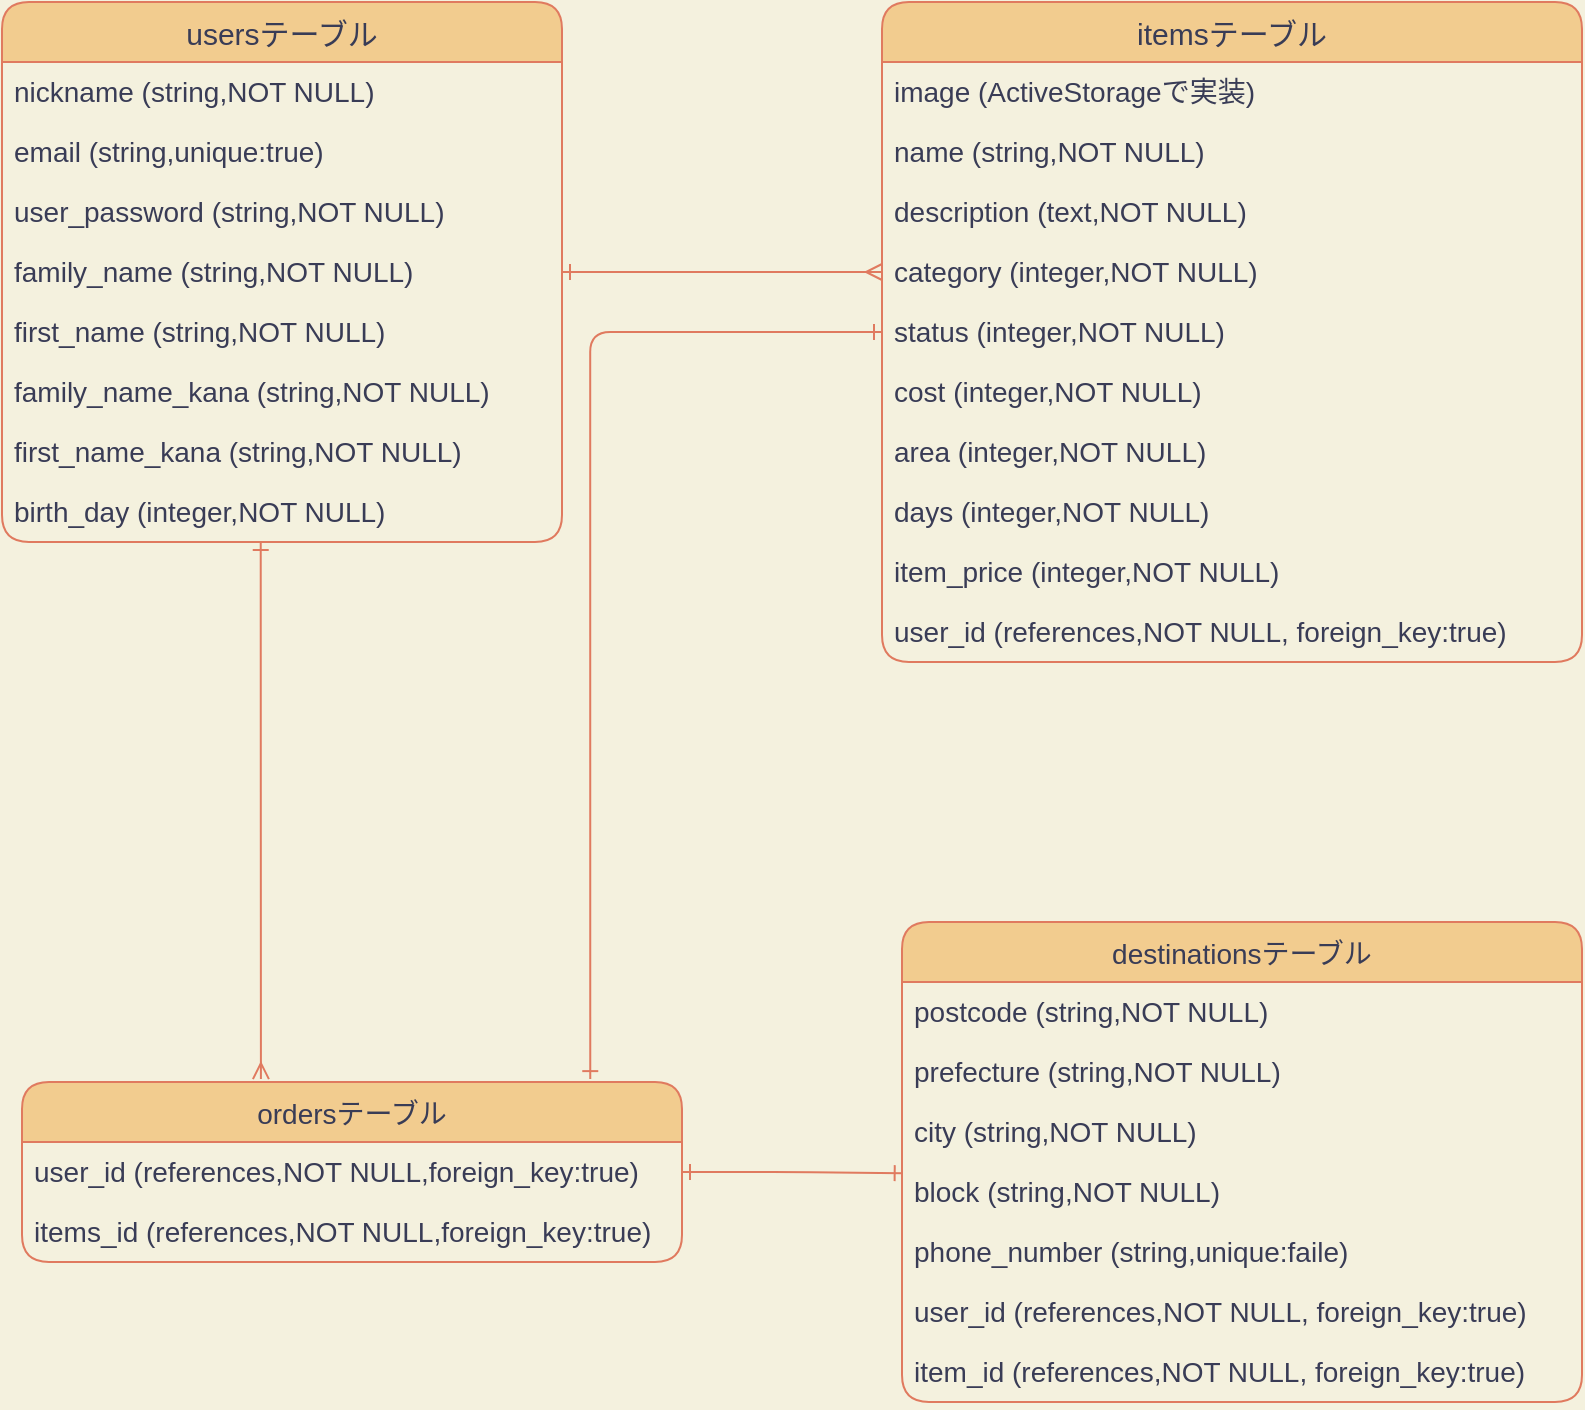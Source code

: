 <mxfile>
    <diagram id="HT1XMYmwhUHrSbPkSNnN" name="ページ1">
        <mxGraphModel dx="1016" dy="859" grid="1" gridSize="10" guides="1" tooltips="1" connect="1" arrows="1" fold="1" page="1" pageScale="1" pageWidth="827" pageHeight="1169" background="#F4F1DE" math="0" shadow="0">
            <root>
                <mxCell id="0"/>
                <mxCell id="1" parent="0"/>
                <mxCell id="175" style="edgeStyle=orthogonalEdgeStyle;orthogonalLoop=1;jettySize=auto;html=1;entryX=0.362;entryY=-0.016;entryDx=0;entryDy=0;entryPerimeter=0;startArrow=ERone;startFill=0;endArrow=ERmany;endFill=0;fontSize=15;labelBackgroundColor=#F4F1DE;strokeColor=#E07A5F;fontColor=#393C56;exitX=0.462;exitY=1;exitDx=0;exitDy=0;exitPerimeter=0;" parent="1" source="105" target="131" edge="1">
                    <mxGeometry relative="1" as="geometry"/>
                </mxCell>
                <mxCell id="6" value="usersテーブル" style="swimlane;fontStyle=0;childLayout=stackLayout;horizontal=1;startSize=30;horizontalStack=0;resizeParent=1;resizeParentMax=0;resizeLast=0;collapsible=1;marginBottom=0;align=center;fontSize=15;rotation=0;rounded=1;fillColor=#F2CC8F;strokeColor=#E07A5F;fontColor=#393C56;" parent="1" vertex="1">
                    <mxGeometry x="20" y="180" width="280" height="270" as="geometry"/>
                </mxCell>
                <mxCell id="89" value="nickname (string,NOT NULL)" style="text;strokeColor=none;fillColor=none;spacingLeft=4;spacingRight=4;overflow=hidden;rotatable=0;points=[[0,0.5],[1,0.5]];portConstraint=eastwest;fontSize=14;rotation=0;rounded=1;fontColor=#393C56;" parent="6" vertex="1">
                    <mxGeometry y="30" width="280" height="30" as="geometry"/>
                </mxCell>
                <mxCell id="9" value="email (string,unique:true)" style="text;strokeColor=none;fillColor=none;spacingLeft=4;spacingRight=4;overflow=hidden;rotatable=0;points=[[0,0.5],[1,0.5]];portConstraint=eastwest;fontSize=14;rotation=0;rounded=1;fontColor=#393C56;" parent="6" vertex="1">
                    <mxGeometry y="60" width="280" height="30" as="geometry"/>
                </mxCell>
                <mxCell id="99" value="user_password (string,NOT NULL)" style="text;strokeColor=none;fillColor=none;spacingLeft=4;spacingRight=4;overflow=hidden;rotatable=0;points=[[0,0.5],[1,0.5]];portConstraint=eastwest;fontSize=14;rotation=0;rounded=1;fontColor=#393C56;" parent="6" vertex="1">
                    <mxGeometry y="90" width="280" height="30" as="geometry"/>
                </mxCell>
                <mxCell id="94" value="family_name (string,NOT NULL)" style="text;strokeColor=none;fillColor=none;spacingLeft=4;spacingRight=4;overflow=hidden;rotatable=0;points=[[0,0.5],[1,0.5]];portConstraint=eastwest;fontSize=14;rotation=0;rounded=1;fontColor=#393C56;" parent="6" vertex="1">
                    <mxGeometry y="120" width="280" height="30" as="geometry"/>
                </mxCell>
                <mxCell id="104" value="first_name (string,NOT NULL)" style="text;strokeColor=none;fillColor=none;spacingLeft=4;spacingRight=4;overflow=hidden;rotatable=0;points=[[0,0.5],[1,0.5]];portConstraint=eastwest;fontSize=14;rotation=0;rounded=1;fontColor=#393C56;" parent="6" vertex="1">
                    <mxGeometry y="150" width="280" height="30" as="geometry"/>
                </mxCell>
                <mxCell id="106" value="family_name_kana (string,NOT NULL)" style="text;strokeColor=none;fillColor=none;spacingLeft=4;spacingRight=4;overflow=hidden;rotatable=0;points=[[0,0.5],[1,0.5]];portConstraint=eastwest;fontSize=14;rotation=0;rounded=1;fontColor=#393C56;" parent="6" vertex="1">
                    <mxGeometry y="180" width="280" height="30" as="geometry"/>
                </mxCell>
                <mxCell id="107" value="first_name_kana (string,NOT NULL)" style="text;strokeColor=none;fillColor=none;spacingLeft=4;spacingRight=4;overflow=hidden;rotatable=0;points=[[0,0.5],[1,0.5]];portConstraint=eastwest;fontSize=14;rotation=0;rounded=1;fontColor=#393C56;" parent="6" vertex="1">
                    <mxGeometry y="210" width="280" height="30" as="geometry"/>
                </mxCell>
                <mxCell id="105" value="birth_day (integer,NOT NULL)" style="text;strokeColor=none;fillColor=none;spacingLeft=4;spacingRight=4;overflow=hidden;rotatable=0;points=[[0,0.5],[1,0.5]];portConstraint=eastwest;fontSize=14;rotation=0;rounded=1;fontColor=#393C56;" parent="6" vertex="1">
                    <mxGeometry y="240" width="280" height="30" as="geometry"/>
                </mxCell>
                <mxCell id="169" style="edgeStyle=orthogonalEdgeStyle;orthogonalLoop=1;jettySize=auto;html=1;entryX=0.861;entryY=-0.016;entryDx=0;entryDy=0;entryPerimeter=0;endArrow=ERone;endFill=0;fontSize=15;startArrow=ERone;startFill=0;labelBackgroundColor=#F4F1DE;strokeColor=#E07A5F;fontColor=#393C56;" parent="1" source="108" target="131" edge="1">
                    <mxGeometry relative="1" as="geometry">
                        <Array as="points">
                            <mxPoint x="314" y="345"/>
                        </Array>
                    </mxGeometry>
                </mxCell>
                <mxCell id="108" value="itemsテーブル" style="swimlane;fontStyle=0;childLayout=stackLayout;horizontal=1;startSize=30;horizontalStack=0;resizeParent=1;resizeParentMax=0;resizeLast=0;collapsible=1;marginBottom=0;align=center;fontSize=15;rotation=0;rounded=1;fillColor=#F2CC8F;strokeColor=#E07A5F;fontColor=#393C56;" parent="1" vertex="1">
                    <mxGeometry x="460" y="180" width="350" height="330" as="geometry"/>
                </mxCell>
                <mxCell id="109" value="image (ActiveStorageで実装)" style="text;strokeColor=none;fillColor=none;spacingLeft=4;spacingRight=4;overflow=hidden;rotatable=0;points=[[0,0.5],[1,0.5]];portConstraint=eastwest;fontSize=14;rotation=0;rounded=1;fontColor=#393C56;" parent="108" vertex="1">
                    <mxGeometry y="30" width="350" height="30" as="geometry"/>
                </mxCell>
                <mxCell id="110" value="name (string,NOT NULL)" style="text;strokeColor=none;fillColor=none;spacingLeft=4;spacingRight=4;overflow=hidden;rotatable=0;points=[[0,0.5],[1,0.5]];portConstraint=eastwest;fontSize=14;rotation=0;rounded=1;fontColor=#393C56;" parent="108" vertex="1">
                    <mxGeometry y="60" width="350" height="30" as="geometry"/>
                </mxCell>
                <mxCell id="111" value="description (text,NOT NULL)" style="text;strokeColor=none;fillColor=none;spacingLeft=4;spacingRight=4;overflow=hidden;rotatable=0;points=[[0,0.5],[1,0.5]];portConstraint=eastwest;fontSize=14;rotation=0;rounded=1;fontColor=#393C56;" parent="108" vertex="1">
                    <mxGeometry y="90" width="350" height="30" as="geometry"/>
                </mxCell>
                <mxCell id="112" value="category (integer,NOT NULL)" style="text;strokeColor=none;fillColor=none;spacingLeft=4;spacingRight=4;overflow=hidden;rotatable=0;points=[[0,0.5],[1,0.5]];portConstraint=eastwest;fontSize=14;rotation=0;rounded=1;fontColor=#393C56;" parent="108" vertex="1">
                    <mxGeometry y="120" width="350" height="30" as="geometry"/>
                </mxCell>
                <mxCell id="113" value="status (integer,NOT NULL)" style="text;strokeColor=none;fillColor=none;spacingLeft=4;spacingRight=4;overflow=hidden;rotatable=0;points=[[0,0.5],[1,0.5]];portConstraint=eastwest;fontSize=14;rotation=0;rounded=1;fontColor=#393C56;" parent="108" vertex="1">
                    <mxGeometry y="150" width="350" height="30" as="geometry"/>
                </mxCell>
                <mxCell id="114" value="cost (integer,NOT NULL)" style="text;strokeColor=none;fillColor=none;spacingLeft=4;spacingRight=4;overflow=hidden;rotatable=0;points=[[0,0.5],[1,0.5]];portConstraint=eastwest;fontSize=14;rotation=0;rounded=1;fontColor=#393C56;" parent="108" vertex="1">
                    <mxGeometry y="180" width="350" height="30" as="geometry"/>
                </mxCell>
                <mxCell id="115" value="area (integer,NOT NULL)" style="text;strokeColor=none;fillColor=none;spacingLeft=4;spacingRight=4;overflow=hidden;rotatable=0;points=[[0,0.5],[1,0.5]];portConstraint=eastwest;fontSize=14;rotation=0;rounded=1;fontColor=#393C56;" parent="108" vertex="1">
                    <mxGeometry y="210" width="350" height="30" as="geometry"/>
                </mxCell>
                <mxCell id="116" value="days (integer,NOT NULL)" style="text;strokeColor=none;fillColor=none;spacingLeft=4;spacingRight=4;overflow=hidden;rotatable=0;points=[[0,0.5],[1,0.5]];portConstraint=eastwest;fontSize=14;rotation=0;rounded=1;fontColor=#393C56;" parent="108" vertex="1">
                    <mxGeometry y="240" width="350" height="30" as="geometry"/>
                </mxCell>
                <mxCell id="118" value="item_price (integer,NOT NULL)" style="text;strokeColor=none;fillColor=none;spacingLeft=4;spacingRight=4;overflow=hidden;rotatable=0;points=[[0,0.5],[1,0.5]];portConstraint=eastwest;fontSize=14;rotation=0;rounded=1;fontColor=#393C56;" parent="108" vertex="1">
                    <mxGeometry y="270" width="350" height="30" as="geometry"/>
                </mxCell>
                <mxCell id="119" value="user_id (references,NOT NULL, foreign_key:true)&#10;" style="text;strokeColor=none;fillColor=none;spacingLeft=4;spacingRight=4;overflow=hidden;rotatable=0;points=[[0,0.5],[1,0.5]];portConstraint=eastwest;fontSize=14;rotation=0;rounded=1;fontColor=#393C56;" parent="108" vertex="1">
                    <mxGeometry y="300" width="350" height="30" as="geometry"/>
                </mxCell>
                <mxCell id="122" value="destinationsテーブル" style="swimlane;fontStyle=0;childLayout=stackLayout;horizontal=1;startSize=30;horizontalStack=0;resizeParent=1;resizeParentMax=0;resizeLast=0;collapsible=1;marginBottom=0;align=center;fontSize=14;rotation=0;rounded=1;fillColor=#F2CC8F;strokeColor=#E07A5F;fontColor=#393C56;" parent="1" vertex="1">
                    <mxGeometry x="470" y="640" width="340" height="240" as="geometry"/>
                </mxCell>
                <mxCell id="123" value="postcode (string,NOT NULL)" style="text;strokeColor=none;fillColor=none;spacingLeft=4;spacingRight=4;overflow=hidden;rotatable=0;points=[[0,0.5],[1,0.5]];portConstraint=eastwest;fontSize=14;rotation=0;rounded=1;fontColor=#393C56;" parent="122" vertex="1">
                    <mxGeometry y="30" width="340" height="30" as="geometry"/>
                </mxCell>
                <mxCell id="124" value="prefecture (string,NOT NULL)" style="text;strokeColor=none;fillColor=none;spacingLeft=4;spacingRight=4;overflow=hidden;rotatable=0;points=[[0,0.5],[1,0.5]];portConstraint=eastwest;fontSize=14;rotation=0;rounded=1;fontColor=#393C56;" parent="122" vertex="1">
                    <mxGeometry y="60" width="340" height="30" as="geometry"/>
                </mxCell>
                <mxCell id="125" value="city (string,NOT NULL)" style="text;strokeColor=none;fillColor=none;spacingLeft=4;spacingRight=4;overflow=hidden;rotatable=0;points=[[0,0.5],[1,0.5]];portConstraint=eastwest;fontSize=14;rotation=0;rounded=1;fontColor=#393C56;" parent="122" vertex="1">
                    <mxGeometry y="90" width="340" height="30" as="geometry"/>
                </mxCell>
                <mxCell id="126" value="block (string,NOT NULL)" style="text;strokeColor=none;fillColor=none;spacingLeft=4;spacingRight=4;overflow=hidden;rotatable=0;points=[[0,0.5],[1,0.5]];portConstraint=eastwest;fontSize=14;rotation=0;rounded=1;fontColor=#393C56;" parent="122" vertex="1">
                    <mxGeometry y="120" width="340" height="30" as="geometry"/>
                </mxCell>
                <mxCell id="127" value="phone_number (string,unique:faile)" style="text;strokeColor=none;fillColor=none;spacingLeft=4;spacingRight=4;overflow=hidden;rotatable=0;points=[[0,0.5],[1,0.5]];portConstraint=eastwest;fontSize=14;rotation=0;rounded=1;fontColor=#393C56;" parent="122" vertex="1">
                    <mxGeometry y="150" width="340" height="30" as="geometry"/>
                </mxCell>
                <mxCell id="176" value="user_id (references,NOT NULL, foreign_key:true)&#10;" style="text;strokeColor=none;fillColor=none;spacingLeft=4;spacingRight=4;overflow=hidden;rotatable=0;points=[[0,0.5],[1,0.5]];portConstraint=eastwest;fontSize=14;rotation=0;rounded=1;fontColor=#393C56;" parent="122" vertex="1">
                    <mxGeometry y="180" width="340" height="30" as="geometry"/>
                </mxCell>
                <mxCell id="177" value="item_id (references,NOT NULL, foreign_key:true)&#10;" style="text;strokeColor=none;fillColor=none;spacingLeft=4;spacingRight=4;overflow=hidden;rotatable=0;points=[[0,0.5],[1,0.5]];portConstraint=eastwest;fontSize=14;rotation=0;rounded=1;fontColor=#393C56;" vertex="1" parent="122">
                    <mxGeometry y="210" width="340" height="30" as="geometry"/>
                </mxCell>
                <mxCell id="131" value="ordersテーブル" style="swimlane;fontStyle=0;childLayout=stackLayout;horizontal=1;startSize=30;horizontalStack=0;resizeParent=1;resizeParentMax=0;resizeLast=0;collapsible=1;marginBottom=0;align=center;fontSize=14;rotation=0;rounded=1;fillColor=#F2CC8F;strokeColor=#E07A5F;fontColor=#393C56;" parent="1" vertex="1">
                    <mxGeometry x="30" y="720" width="330" height="90" as="geometry"/>
                </mxCell>
                <mxCell id="132" value="user_id (references,NOT NULL,foreign_key:true)" style="text;spacingLeft=4;spacingRight=4;overflow=hidden;rotatable=0;points=[[0,0.5],[1,0.5]];portConstraint=eastwest;fontSize=14;rotation=0;labelBackgroundColor=none;rounded=1;fontColor=#393C56;" parent="131" vertex="1">
                    <mxGeometry y="30" width="330" height="30" as="geometry"/>
                </mxCell>
                <mxCell id="133" value="items_id (references,NOT NULL,foreign_key:true)" style="text;strokeColor=none;fillColor=none;spacingLeft=4;spacingRight=4;overflow=hidden;rotatable=0;points=[[0,0.5],[1,0.5]];portConstraint=eastwest;fontSize=14;rotation=0;align=left;rounded=1;fontColor=#393C56;" parent="131" vertex="1">
                    <mxGeometry y="60" width="330" height="30" as="geometry"/>
                </mxCell>
                <mxCell id="166" style="edgeStyle=orthogonalEdgeStyle;orthogonalLoop=1;jettySize=auto;html=1;exitX=1;exitY=0.5;exitDx=0;exitDy=0;endArrow=ERmany;endFill=0;fontSize=15;startArrow=ERone;startFill=0;labelBackgroundColor=#F4F1DE;strokeColor=#E07A5F;fontColor=#393C56;" parent="1" source="94" edge="1">
                    <mxGeometry relative="1" as="geometry">
                        <mxPoint x="460" y="315" as="targetPoint"/>
                    </mxGeometry>
                </mxCell>
                <mxCell id="173" style="edgeStyle=orthogonalEdgeStyle;orthogonalLoop=1;jettySize=auto;html=1;entryX=0.001;entryY=0.187;entryDx=0;entryDy=0;entryPerimeter=0;startArrow=ERone;startFill=0;endArrow=ERone;endFill=0;fontSize=15;labelBackgroundColor=#F4F1DE;strokeColor=#E07A5F;fontColor=#393C56;" parent="1" source="132" target="126" edge="1">
                    <mxGeometry relative="1" as="geometry"/>
                </mxCell>
            </root>
        </mxGraphModel>
    </diagram>
</mxfile>